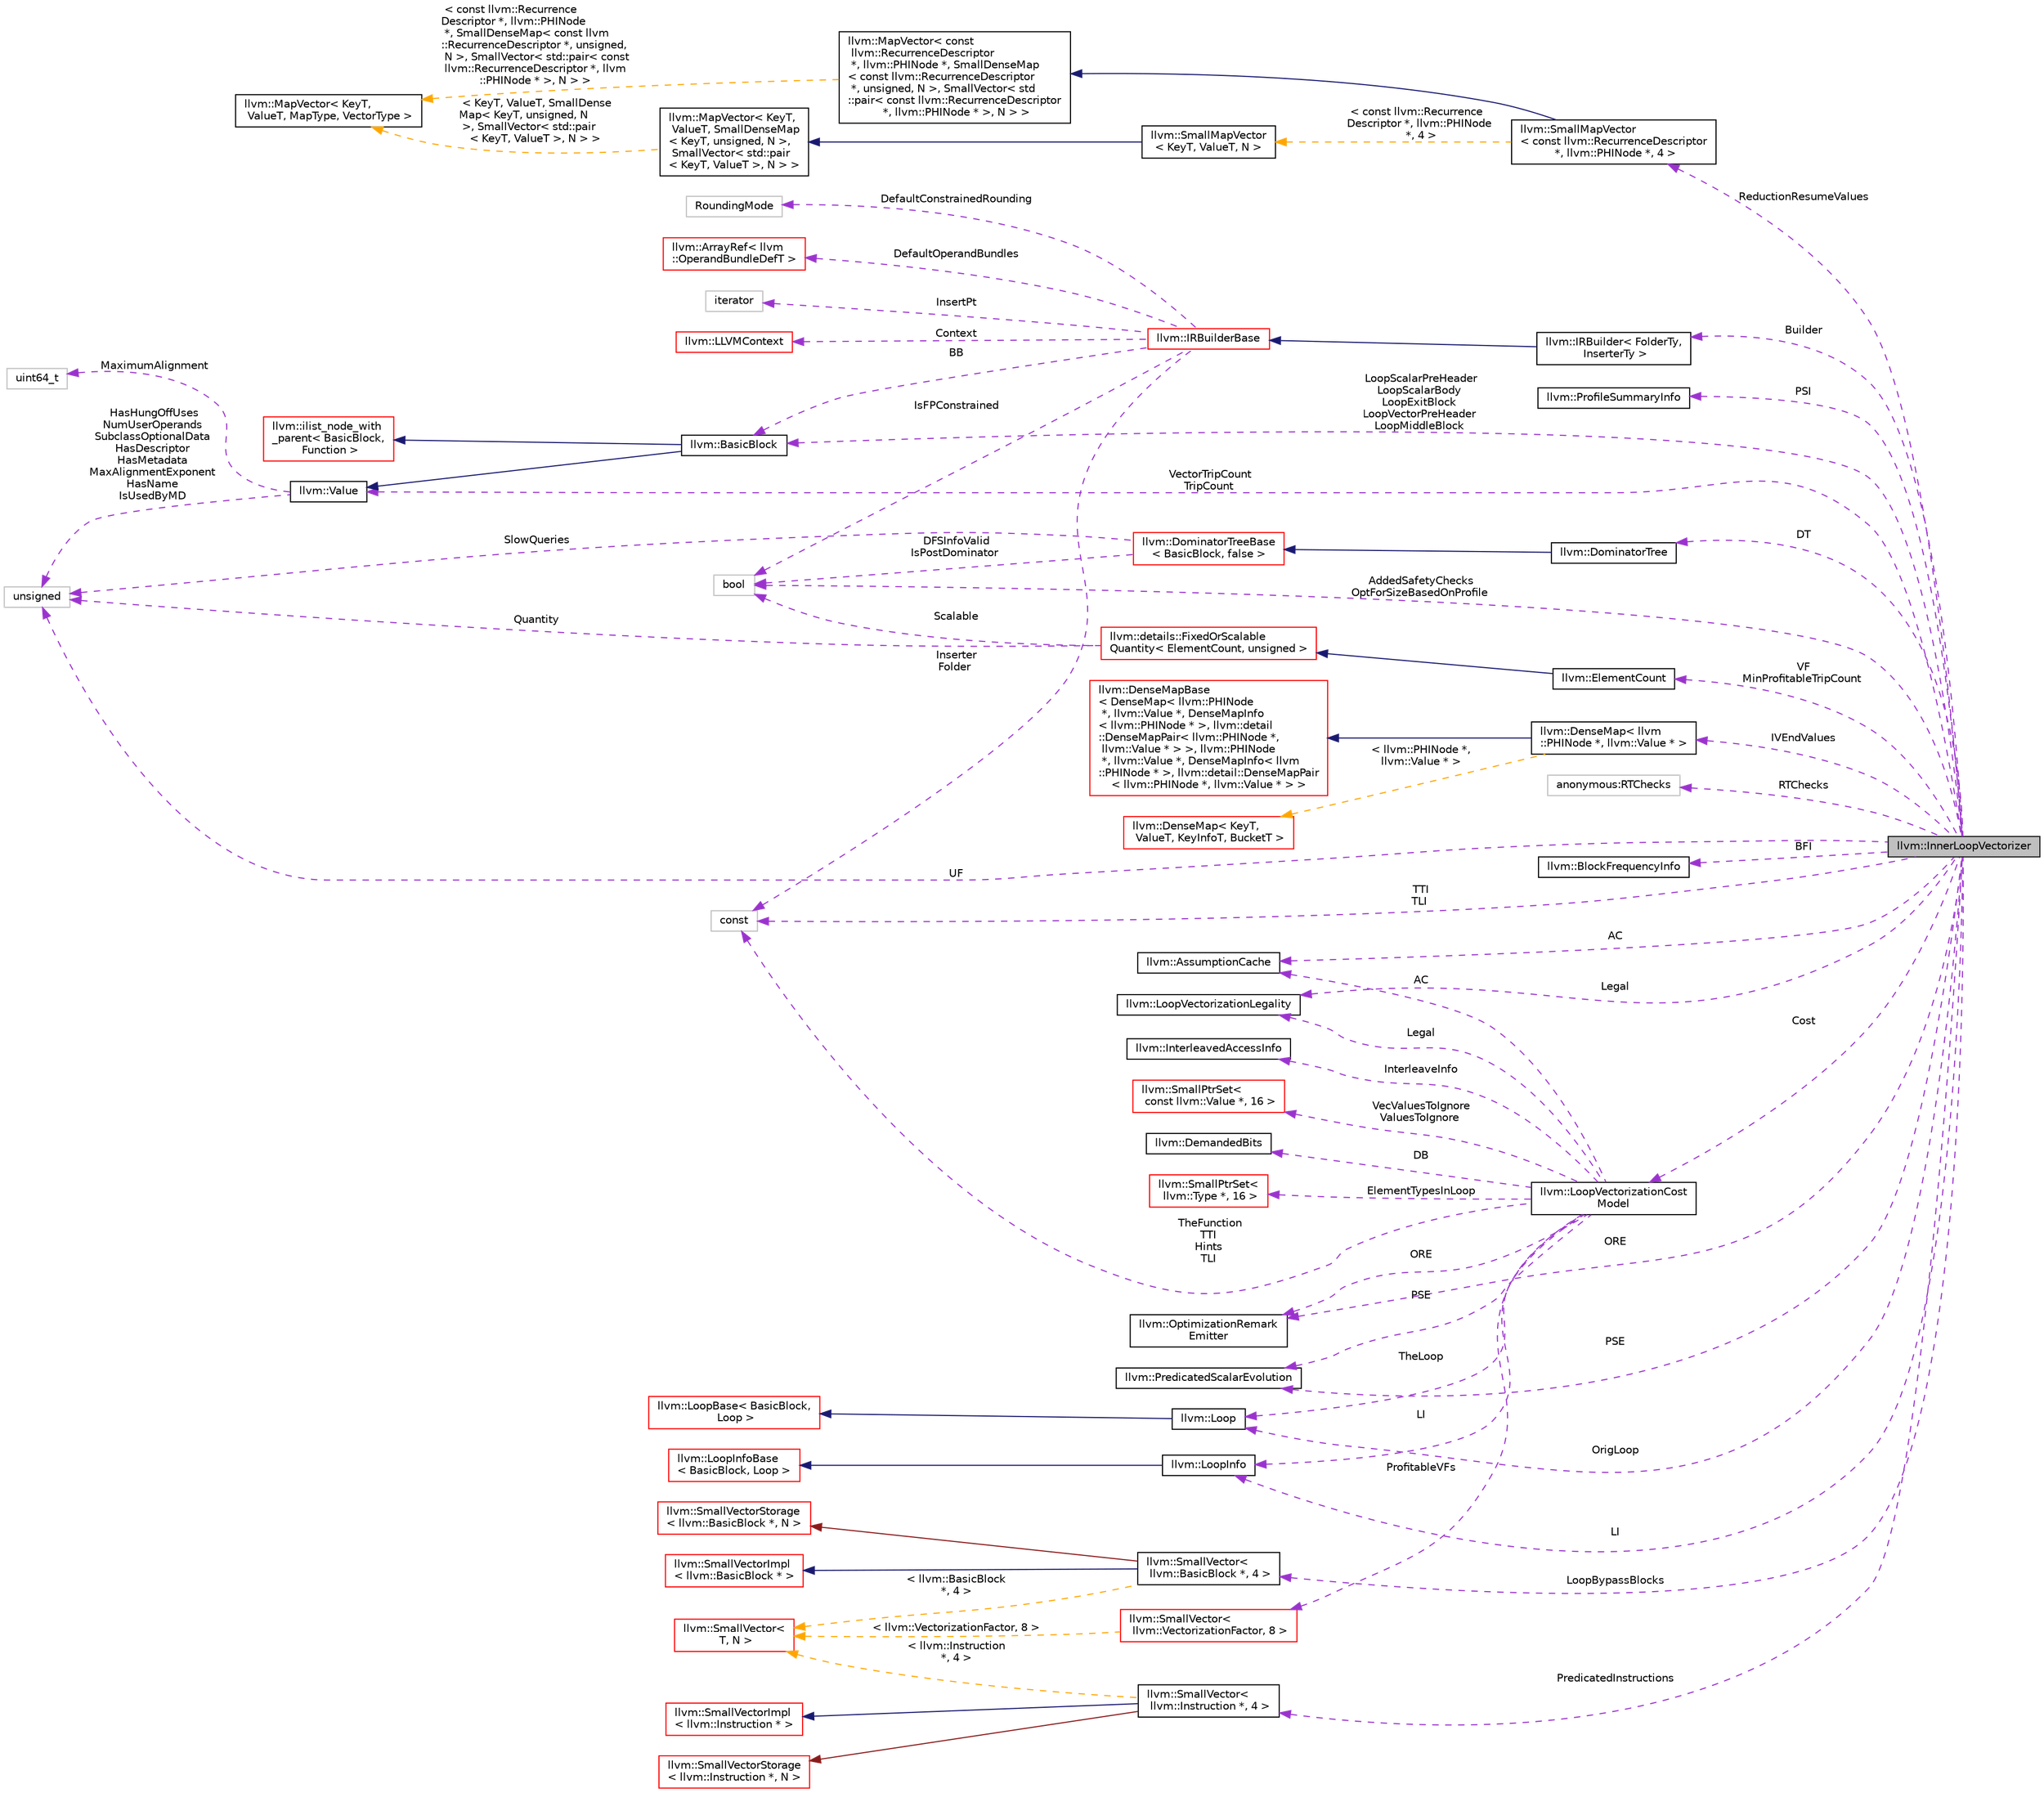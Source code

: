 digraph "llvm::InnerLoopVectorizer"
{
 // LATEX_PDF_SIZE
  bgcolor="transparent";
  edge [fontname="Helvetica",fontsize="10",labelfontname="Helvetica",labelfontsize="10"];
  node [fontname="Helvetica",fontsize="10",shape=record];
  rankdir="LR";
  Node1 [label="llvm::InnerLoopVectorizer",height=0.2,width=0.4,color="black", fillcolor="grey75", style="filled", fontcolor="black",tooltip="InnerLoopVectorizer vectorizes loops which contain only one basic block to a specified vectorization ..."];
  Node2 -> Node1 [dir="back",color="darkorchid3",fontsize="10",style="dashed",label=" ReductionResumeValues" ,fontname="Helvetica"];
  Node2 [label="llvm::SmallMapVector\l\< const llvm::RecurrenceDescriptor\l *, llvm::PHINode *, 4 \>",height=0.2,width=0.4,color="black",URL="$structllvm_1_1SmallMapVector.html",tooltip=" "];
  Node3 -> Node2 [dir="back",color="midnightblue",fontsize="10",style="solid",fontname="Helvetica"];
  Node3 [label="llvm::MapVector\< const\l llvm::RecurrenceDescriptor\l *, llvm::PHINode *, SmallDenseMap\l\< const llvm::RecurrenceDescriptor\l *, unsigned, N \>, SmallVector\< std\l::pair\< const llvm::RecurrenceDescriptor\l *, llvm::PHINode * \>, N \> \>",height=0.2,width=0.4,color="black",URL="$classllvm_1_1MapVector.html",tooltip=" "];
  Node4 -> Node3 [dir="back",color="orange",fontsize="10",style="dashed",label=" \< const llvm::Recurrence\lDescriptor *, llvm::PHINode\l *, SmallDenseMap\< const llvm\l::RecurrenceDescriptor *, unsigned,\l N \>, SmallVector\< std::pair\< const\l llvm::RecurrenceDescriptor *, llvm\l::PHINode * \>, N \> \>" ,fontname="Helvetica"];
  Node4 [label="llvm::MapVector\< KeyT,\l ValueT, MapType, VectorType \>",height=0.2,width=0.4,color="black",URL="$classllvm_1_1MapVector.html",tooltip="This class implements a map that also provides access to all stored values in a deterministic order."];
  Node5 -> Node2 [dir="back",color="orange",fontsize="10",style="dashed",label=" \< const llvm::Recurrence\lDescriptor *, llvm::PHINode\l *, 4 \>" ,fontname="Helvetica"];
  Node5 [label="llvm::SmallMapVector\l\< KeyT, ValueT, N \>",height=0.2,width=0.4,color="black",URL="$structllvm_1_1SmallMapVector.html",tooltip="A MapVector that performs no allocations if smaller than a certain size."];
  Node6 -> Node5 [dir="back",color="midnightblue",fontsize="10",style="solid",fontname="Helvetica"];
  Node6 [label="llvm::MapVector\< KeyT,\l ValueT, SmallDenseMap\l\< KeyT, unsigned, N \>,\l SmallVector\< std::pair\l\< KeyT, ValueT \>, N \> \>",height=0.2,width=0.4,color="black",URL="$classllvm_1_1MapVector.html",tooltip=" "];
  Node4 -> Node6 [dir="back",color="orange",fontsize="10",style="dashed",label=" \< KeyT, ValueT, SmallDense\lMap\< KeyT, unsigned, N\l \>, SmallVector\< std::pair\l\< KeyT, ValueT \>, N \> \>" ,fontname="Helvetica"];
  Node7 -> Node1 [dir="back",color="darkorchid3",fontsize="10",style="dashed",label=" AC" ,fontname="Helvetica"];
  Node7 [label="llvm::AssumptionCache",height=0.2,width=0.4,color="black",URL="$classllvm_1_1AssumptionCache.html",tooltip="A cache of @llvm.assume calls within a function."];
  Node8 -> Node1 [dir="back",color="darkorchid3",fontsize="10",style="dashed",label=" PSI" ,fontname="Helvetica"];
  Node8 [label="llvm::ProfileSummaryInfo",height=0.2,width=0.4,color="black",URL="$classllvm_1_1ProfileSummaryInfo.html",tooltip="Analysis providing profile information."];
  Node9 -> Node1 [dir="back",color="darkorchid3",fontsize="10",style="dashed",label=" Builder" ,fontname="Helvetica"];
  Node9 [label="llvm::IRBuilder\< FolderTy,\l InserterTy \>",height=0.2,width=0.4,color="black",URL="$classllvm_1_1IRBuilder.html",tooltip="This provides a uniform API for creating instructions and inserting them into a basic block: either a..."];
  Node10 -> Node9 [dir="back",color="midnightblue",fontsize="10",style="solid",fontname="Helvetica"];
  Node10 [label="llvm::IRBuilderBase",height=0.2,width=0.4,color="red",URL="$classllvm_1_1IRBuilderBase.html",tooltip="Common base class shared among various IRBuilders."];
  Node11 -> Node10 [dir="back",color="darkorchid3",fontsize="10",style="dashed",label=" DefaultConstrainedRounding" ,fontname="Helvetica"];
  Node11 [label="RoundingMode",height=0.2,width=0.4,color="grey75",tooltip=" "];
  Node12 -> Node10 [dir="back",color="darkorchid3",fontsize="10",style="dashed",label=" DefaultOperandBundles" ,fontname="Helvetica"];
  Node12 [label="llvm::ArrayRef\< llvm\l::OperandBundleDefT \>",height=0.2,width=0.4,color="red",URL="$classllvm_1_1ArrayRef.html",tooltip=" "];
  Node14 -> Node10 [dir="back",color="darkorchid3",fontsize="10",style="dashed",label=" InsertPt" ,fontname="Helvetica"];
  Node14 [label="iterator",height=0.2,width=0.4,color="grey75",tooltip=" "];
  Node15 -> Node10 [dir="back",color="darkorchid3",fontsize="10",style="dashed",label=" BB" ,fontname="Helvetica"];
  Node15 [label="llvm::BasicBlock",height=0.2,width=0.4,color="black",URL="$classllvm_1_1BasicBlock.html",tooltip="LLVM Basic Block Representation."];
  Node16 -> Node15 [dir="back",color="midnightblue",fontsize="10",style="solid",fontname="Helvetica"];
  Node16 [label="llvm::Value",height=0.2,width=0.4,color="black",URL="$classllvm_1_1Value.html",tooltip="LLVM Value Representation."];
  Node17 -> Node16 [dir="back",color="darkorchid3",fontsize="10",style="dashed",label=" MaximumAlignment" ,fontname="Helvetica"];
  Node17 [label="uint64_t",height=0.2,width=0.4,color="grey75",tooltip=" "];
  Node18 -> Node16 [dir="back",color="darkorchid3",fontsize="10",style="dashed",label=" HasHungOffUses\nNumUserOperands\nSubclassOptionalData\nHasDescriptor\nHasMetadata\nMaxAlignmentExponent\nHasName\nIsUsedByMD" ,fontname="Helvetica"];
  Node18 [label="unsigned",height=0.2,width=0.4,color="grey75",tooltip=" "];
  Node19 -> Node15 [dir="back",color="midnightblue",fontsize="10",style="solid",fontname="Helvetica"];
  Node19 [label="llvm::ilist_node_with\l_parent\< BasicBlock,\l Function \>",height=0.2,width=0.4,color="red",URL="$classllvm_1_1ilist__node__with__parent.html",tooltip=" "];
  Node32 -> Node10 [dir="back",color="darkorchid3",fontsize="10",style="dashed",label=" IsFPConstrained" ,fontname="Helvetica"];
  Node32 [label="bool",height=0.2,width=0.4,color="grey75",tooltip=" "];
  Node33 -> Node10 [dir="back",color="darkorchid3",fontsize="10",style="dashed",label=" Context" ,fontname="Helvetica"];
  Node33 [label="llvm::LLVMContext",height=0.2,width=0.4,color="red",URL="$classllvm_1_1LLVMContext.html",tooltip="This is an important class for using LLVM in a threaded context."];
  Node55 -> Node10 [dir="back",color="darkorchid3",fontsize="10",style="dashed",label=" Inserter\nFolder" ,fontname="Helvetica"];
  Node55 [label="const",height=0.2,width=0.4,color="grey75",tooltip=" "];
  Node164 -> Node1 [dir="back",color="darkorchid3",fontsize="10",style="dashed",label=" RTChecks" ,fontname="Helvetica"];
  Node164 [label="anonymous:RTChecks",height=0.2,width=0.4,color="grey75",tooltip="Helper struct to manage generating runtime checks for vectorization."];
  Node165 -> Node1 [dir="back",color="darkorchid3",fontsize="10",style="dashed",label=" IVEndValues" ,fontname="Helvetica"];
  Node165 [label="llvm::DenseMap\< llvm\l::PHINode *, llvm::Value * \>",height=0.2,width=0.4,color="black",URL="$classllvm_1_1DenseMap.html",tooltip=" "];
  Node166 -> Node165 [dir="back",color="midnightblue",fontsize="10",style="solid",fontname="Helvetica"];
  Node166 [label="llvm::DenseMapBase\l\< DenseMap\< llvm::PHINode\l *, llvm::Value *, DenseMapInfo\l\< llvm::PHINode * \>, llvm::detail\l::DenseMapPair\< llvm::PHINode *,\l llvm::Value * \> \>, llvm::PHINode\l *, llvm::Value *, DenseMapInfo\< llvm\l::PHINode * \>, llvm::detail::DenseMapPair\l\< llvm::PHINode *, llvm::Value * \> \>",height=0.2,width=0.4,color="red",URL="$classllvm_1_1DenseMapBase.html",tooltip=" "];
  Node66 -> Node165 [dir="back",color="orange",fontsize="10",style="dashed",label=" \< llvm::PHINode *,\l llvm::Value * \>" ,fontname="Helvetica"];
  Node66 [label="llvm::DenseMap\< KeyT,\l ValueT, KeyInfoT, BucketT \>",height=0.2,width=0.4,color="red",URL="$classllvm_1_1DenseMap.html",tooltip=" "];
  Node167 -> Node1 [dir="back",color="darkorchid3",fontsize="10",style="dashed",label=" BFI" ,fontname="Helvetica"];
  Node167 [label="llvm::BlockFrequencyInfo",height=0.2,width=0.4,color="black",URL="$classllvm_1_1BlockFrequencyInfo.html",tooltip="BlockFrequencyInfo pass uses BlockFrequencyInfoImpl implementation to estimate IR basic block frequen..."];
  Node16 -> Node1 [dir="back",color="darkorchid3",fontsize="10",style="dashed",label=" VectorTripCount\nTripCount" ,fontname="Helvetica"];
  Node168 -> Node1 [dir="back",color="darkorchid3",fontsize="10",style="dashed",label=" OrigLoop" ,fontname="Helvetica"];
  Node168 [label="llvm::Loop",height=0.2,width=0.4,color="black",URL="$classllvm_1_1Loop.html",tooltip="Represents a single loop in the control flow graph."];
  Node169 -> Node168 [dir="back",color="midnightblue",fontsize="10",style="solid",fontname="Helvetica"];
  Node169 [label="llvm::LoopBase\< BasicBlock,\l Loop \>",height=0.2,width=0.4,color="red",URL="$classllvm_1_1LoopBase.html",tooltip=" "];
  Node15 -> Node1 [dir="back",color="darkorchid3",fontsize="10",style="dashed",label=" LoopScalarPreHeader\nLoopScalarBody\nLoopExitBlock\nLoopVectorPreHeader\nLoopMiddleBlock" ,fontname="Helvetica"];
  Node171 -> Node1 [dir="back",color="darkorchid3",fontsize="10",style="dashed",label=" ORE" ,fontname="Helvetica"];
  Node171 [label="llvm::OptimizationRemark\lEmitter",height=0.2,width=0.4,color="black",URL="$classllvm_1_1OptimizationRemarkEmitter.html",tooltip="The optimization diagnostic interface."];
  Node32 -> Node1 [dir="back",color="darkorchid3",fontsize="10",style="dashed",label=" AddedSafetyChecks\nOptForSizeBasedOnProfile" ,fontname="Helvetica"];
  Node172 -> Node1 [dir="back",color="darkorchid3",fontsize="10",style="dashed",label=" DT" ,fontname="Helvetica"];
  Node172 [label="llvm::DominatorTree",height=0.2,width=0.4,color="black",URL="$classllvm_1_1DominatorTree.html",tooltip="Concrete subclass of DominatorTreeBase that is used to compute a normal dominator tree."];
  Node173 -> Node172 [dir="back",color="midnightblue",fontsize="10",style="solid",fontname="Helvetica"];
  Node173 [label="llvm::DominatorTreeBase\l\< BasicBlock, false \>",height=0.2,width=0.4,color="red",URL="$classllvm_1_1DominatorTreeBase.html",tooltip=" "];
  Node32 -> Node173 [dir="back",color="darkorchid3",fontsize="10",style="dashed",label=" DFSInfoValid\nIsPostDominator" ,fontname="Helvetica"];
  Node18 -> Node173 [dir="back",color="darkorchid3",fontsize="10",style="dashed",label=" SlowQueries" ,fontname="Helvetica"];
  Node193 -> Node1 [dir="back",color="darkorchid3",fontsize="10",style="dashed",label=" PSE" ,fontname="Helvetica"];
  Node193 [label="llvm::PredicatedScalarEvolution",height=0.2,width=0.4,color="black",URL="$classllvm_1_1PredicatedScalarEvolution.html",tooltip="An interface layer with SCEV used to manage how we see SCEV expressions for values in the context of ..."];
  Node194 -> Node1 [dir="back",color="darkorchid3",fontsize="10",style="dashed",label=" Legal" ,fontname="Helvetica"];
  Node194 [label="llvm::LoopVectorizationLegality",height=0.2,width=0.4,color="black",URL="$classllvm_1_1LoopVectorizationLegality.html",tooltip="LoopVectorizationLegality checks if it is legal to vectorize a loop, and to what vectorization factor..."];
  Node195 -> Node1 [dir="back",color="darkorchid3",fontsize="10",style="dashed",label=" LoopBypassBlocks" ,fontname="Helvetica"];
  Node195 [label="llvm::SmallVector\<\l llvm::BasicBlock *, 4 \>",height=0.2,width=0.4,color="black",URL="$classllvm_1_1SmallVector.html",tooltip=" "];
  Node196 -> Node195 [dir="back",color="midnightblue",fontsize="10",style="solid",fontname="Helvetica"];
  Node196 [label="llvm::SmallVectorImpl\l\< llvm::BasicBlock * \>",height=0.2,width=0.4,color="red",URL="$classllvm_1_1SmallVectorImpl.html",tooltip=" "];
  Node197 -> Node195 [dir="back",color="firebrick4",fontsize="10",style="solid",fontname="Helvetica"];
  Node197 [label="llvm::SmallVectorStorage\l\< llvm::BasicBlock *, N \>",height=0.2,width=0.4,color="red",URL="$structllvm_1_1SmallVectorStorage.html",tooltip=" "];
  Node181 -> Node195 [dir="back",color="orange",fontsize="10",style="dashed",label=" \< llvm::BasicBlock\l *, 4 \>" ,fontname="Helvetica"];
  Node181 [label="llvm::SmallVector\<\l T, N \>",height=0.2,width=0.4,color="red",URL="$classllvm_1_1SmallVector.html",tooltip="This is a 'vector' (really, a variable-sized array), optimized for the case when the array is small."];
  Node198 -> Node1 [dir="back",color="darkorchid3",fontsize="10",style="dashed",label=" LI" ,fontname="Helvetica"];
  Node198 [label="llvm::LoopInfo",height=0.2,width=0.4,color="black",URL="$classllvm_1_1LoopInfo.html",tooltip=" "];
  Node199 -> Node198 [dir="back",color="midnightblue",fontsize="10",style="solid",fontname="Helvetica"];
  Node199 [label="llvm::LoopInfoBase\l\< BasicBlock, Loop \>",height=0.2,width=0.4,color="red",URL="$classllvm_1_1LoopInfoBase.html",tooltip=" "];
  Node201 -> Node1 [dir="back",color="darkorchid3",fontsize="10",style="dashed",label=" VF\nMinProfitableTripCount" ,fontname="Helvetica"];
  Node201 [label="llvm::ElementCount",height=0.2,width=0.4,color="black",URL="$classllvm_1_1ElementCount.html",tooltip=" "];
  Node202 -> Node201 [dir="back",color="midnightblue",fontsize="10",style="solid",fontname="Helvetica"];
  Node202 [label="llvm::details::FixedOrScalable\lQuantity\< ElementCount, unsigned \>",height=0.2,width=0.4,color="red",URL="$classllvm_1_1details_1_1FixedOrScalableQuantity.html",tooltip=" "];
  Node32 -> Node202 [dir="back",color="darkorchid3",fontsize="10",style="dashed",label=" Scalable" ,fontname="Helvetica"];
  Node18 -> Node202 [dir="back",color="darkorchid3",fontsize="10",style="dashed",label=" Quantity" ,fontname="Helvetica"];
  Node18 -> Node1 [dir="back",color="darkorchid3",fontsize="10",style="dashed",label=" UF" ,fontname="Helvetica"];
  Node55 -> Node1 [dir="back",color="darkorchid3",fontsize="10",style="dashed",label=" TTI\nTLI" ,fontname="Helvetica"];
  Node205 -> Node1 [dir="back",color="darkorchid3",fontsize="10",style="dashed",label=" Cost" ,fontname="Helvetica"];
  Node205 [label="llvm::LoopVectorizationCost\lModel",height=0.2,width=0.4,color="black",URL="$classllvm_1_1LoopVectorizationCostModel.html",tooltip="LoopVectorizationCostModel - estimates the expected speedups due to vectorization."];
  Node206 -> Node205 [dir="back",color="darkorchid3",fontsize="10",style="dashed",label=" ProfitableVFs" ,fontname="Helvetica"];
  Node206 [label="llvm::SmallVector\<\l llvm::VectorizationFactor, 8 \>",height=0.2,width=0.4,color="red",URL="$classllvm_1_1SmallVector.html",tooltip=" "];
  Node181 -> Node206 [dir="back",color="orange",fontsize="10",style="dashed",label=" \< llvm::VectorizationFactor, 8 \>" ,fontname="Helvetica"];
  Node7 -> Node205 [dir="back",color="darkorchid3",fontsize="10",style="dashed",label=" AC" ,fontname="Helvetica"];
  Node209 -> Node205 [dir="back",color="darkorchid3",fontsize="10",style="dashed",label=" DB" ,fontname="Helvetica"];
  Node209 [label="llvm::DemandedBits",height=0.2,width=0.4,color="black",URL="$classllvm_1_1DemandedBits.html",tooltip=" "];
  Node168 -> Node205 [dir="back",color="darkorchid3",fontsize="10",style="dashed",label=" TheLoop" ,fontname="Helvetica"];
  Node210 -> Node205 [dir="back",color="darkorchid3",fontsize="10",style="dashed",label=" ElementTypesInLoop" ,fontname="Helvetica"];
  Node210 [label="llvm::SmallPtrSet\<\l llvm::Type *, 16 \>",height=0.2,width=0.4,color="red",URL="$classllvm_1_1SmallPtrSet.html",tooltip=" "];
  Node171 -> Node205 [dir="back",color="darkorchid3",fontsize="10",style="dashed",label=" ORE" ,fontname="Helvetica"];
  Node193 -> Node205 [dir="back",color="darkorchid3",fontsize="10",style="dashed",label=" PSE" ,fontname="Helvetica"];
  Node194 -> Node205 [dir="back",color="darkorchid3",fontsize="10",style="dashed",label=" Legal" ,fontname="Helvetica"];
  Node198 -> Node205 [dir="back",color="darkorchid3",fontsize="10",style="dashed",label=" LI" ,fontname="Helvetica"];
  Node212 -> Node205 [dir="back",color="darkorchid3",fontsize="10",style="dashed",label=" InterleaveInfo" ,fontname="Helvetica"];
  Node212 [label="llvm::InterleavedAccessInfo",height=0.2,width=0.4,color="black",URL="$classllvm_1_1InterleavedAccessInfo.html",tooltip="Drive the analysis of interleaved memory accesses in the loop."];
  Node55 -> Node205 [dir="back",color="darkorchid3",fontsize="10",style="dashed",label=" TheFunction\nTTI\nHints\nTLI" ,fontname="Helvetica"];
  Node213 -> Node205 [dir="back",color="darkorchid3",fontsize="10",style="dashed",label=" VecValuesToIgnore\nValuesToIgnore" ,fontname="Helvetica"];
  Node213 [label="llvm::SmallPtrSet\<\l const llvm::Value *, 16 \>",height=0.2,width=0.4,color="red",URL="$classllvm_1_1SmallPtrSet.html",tooltip=" "];
  Node215 -> Node1 [dir="back",color="darkorchid3",fontsize="10",style="dashed",label=" PredicatedInstructions" ,fontname="Helvetica"];
  Node215 [label="llvm::SmallVector\<\l llvm::Instruction *, 4 \>",height=0.2,width=0.4,color="black",URL="$classllvm_1_1SmallVector.html",tooltip=" "];
  Node216 -> Node215 [dir="back",color="midnightblue",fontsize="10",style="solid",fontname="Helvetica"];
  Node216 [label="llvm::SmallVectorImpl\l\< llvm::Instruction * \>",height=0.2,width=0.4,color="red",URL="$classllvm_1_1SmallVectorImpl.html",tooltip=" "];
  Node217 -> Node215 [dir="back",color="firebrick4",fontsize="10",style="solid",fontname="Helvetica"];
  Node217 [label="llvm::SmallVectorStorage\l\< llvm::Instruction *, N \>",height=0.2,width=0.4,color="red",URL="$structllvm_1_1SmallVectorStorage.html",tooltip=" "];
  Node181 -> Node215 [dir="back",color="orange",fontsize="10",style="dashed",label=" \< llvm::Instruction\l *, 4 \>" ,fontname="Helvetica"];
}

